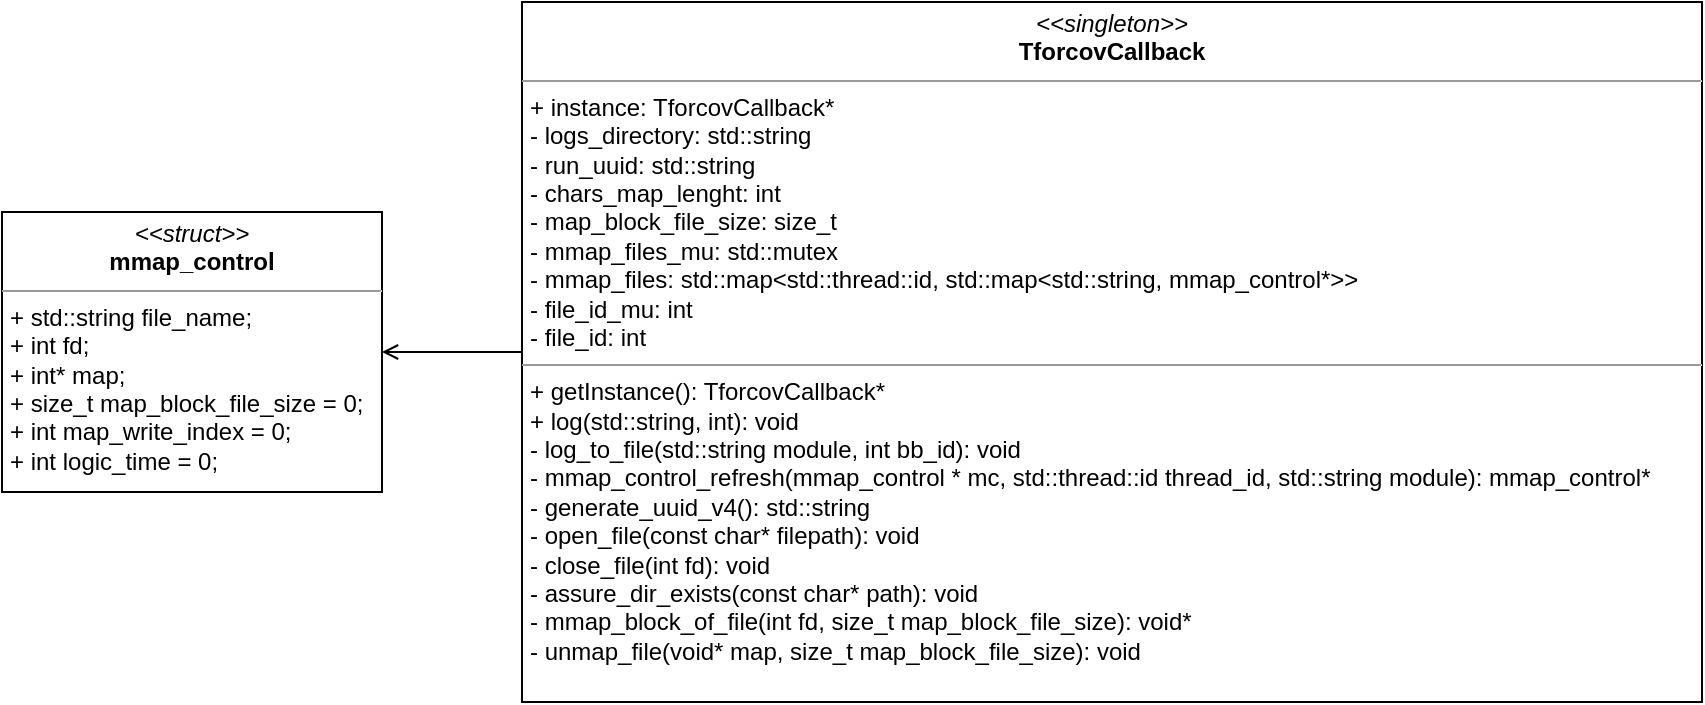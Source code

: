 <mxfile version="17.5.0" type="github">
  <diagram id="C5RBs43oDa-KdzZeNtuy" name="Page-1">
    <mxGraphModel dx="1422" dy="762" grid="1" gridSize="10" guides="1" tooltips="1" connect="1" arrows="1" fold="1" page="1" pageScale="1" pageWidth="827" pageHeight="1169" math="0" shadow="0">
      <root>
        <mxCell id="WIyWlLk6GJQsqaUBKTNV-0" />
        <mxCell id="WIyWlLk6GJQsqaUBKTNV-1" parent="WIyWlLk6GJQsqaUBKTNV-0" />
        <mxCell id="R3JflSPHRJO6VS_2evoO-15" style="edgeStyle=orthogonalEdgeStyle;rounded=0;orthogonalLoop=1;jettySize=auto;html=1;endArrow=open;endFill=0;" edge="1" parent="WIyWlLk6GJQsqaUBKTNV-1" source="R3JflSPHRJO6VS_2evoO-13" target="R3JflSPHRJO6VS_2evoO-14">
          <mxGeometry relative="1" as="geometry" />
        </mxCell>
        <mxCell id="R3JflSPHRJO6VS_2evoO-13" value="&lt;p style=&quot;margin: 0px ; margin-top: 4px ; text-align: center&quot;&gt;&lt;i&gt;&amp;lt;&amp;lt;singleton&amp;gt;&amp;gt;&lt;/i&gt;&lt;br&gt;&lt;b&gt;TforcovCallback&lt;/b&gt;&lt;/p&gt;&lt;hr size=&quot;1&quot;&gt;&lt;p style=&quot;margin: 0px ; margin-left: 4px&quot;&gt;+ instance: TforcovCallback*&lt;br&gt;- logs_directory: std::string&lt;/p&gt;&lt;p style=&quot;margin: 0px ; margin-left: 4px&quot;&gt;- run_uuid: std::string&lt;/p&gt;&lt;p style=&quot;margin: 0px ; margin-left: 4px&quot;&gt;-&amp;nbsp;chars_map_lenght: int&lt;/p&gt;&lt;p style=&quot;margin: 0px ; margin-left: 4px&quot;&gt;-&amp;nbsp;map_block_file_size: size_t&lt;/p&gt;&lt;p style=&quot;margin: 0px ; margin-left: 4px&quot;&gt;- mmap_files_mu: std::mutex&lt;/p&gt;&lt;p style=&quot;margin: 0px ; margin-left: 4px&quot;&gt;-&amp;nbsp;mmap_files:&amp;nbsp;std::map&amp;lt;std::thread::id, std::map&amp;lt;std::string, mmap_control*&amp;gt;&amp;gt;&lt;/p&gt;&lt;p style=&quot;margin: 0px ; margin-left: 4px&quot;&gt;-&amp;nbsp;file_id_mu: int&lt;/p&gt;&lt;p style=&quot;margin: 0px ; margin-left: 4px&quot;&gt;-&amp;nbsp;file_id: int&lt;/p&gt;&lt;hr size=&quot;1&quot;&gt;&lt;p style=&quot;margin: 0px ; margin-left: 4px&quot;&gt;+ getInstance(): TforcovCallback*&lt;/p&gt;&lt;p style=&quot;margin: 0px ; margin-left: 4px&quot;&gt;+&amp;nbsp;&lt;span&gt;log(std::string, int): void&lt;/span&gt;&lt;/p&gt;&lt;p style=&quot;margin: 0px ; margin-left: 4px&quot;&gt;&lt;span&gt;- log_to_file(std::string module, int bb_id): void&lt;/span&gt;&lt;/p&gt;&lt;p style=&quot;margin: 0px ; margin-left: 4px&quot;&gt;-&amp;nbsp;mmap_control_refresh(mmap_control * mc, std::thread::id thread_id, std::string module): mmap_control*&lt;/p&gt;&lt;p style=&quot;margin: 0px ; margin-left: 4px&quot;&gt;&lt;span&gt;- generate_uuid_v4(): std::string&lt;/span&gt;&lt;/p&gt;&lt;p style=&quot;margin: 0px ; margin-left: 4px&quot;&gt;&lt;span&gt;- open_file(const char* filepath): void&lt;/span&gt;&lt;/p&gt;&lt;p style=&quot;margin: 0px ; margin-left: 4px&quot;&gt;&lt;span&gt;- close_file(int fd): void&lt;/span&gt;&lt;/p&gt;&lt;p style=&quot;margin: 0px ; margin-left: 4px&quot;&gt;&lt;span&gt;- assure_dir_exists(const char* path): void&lt;/span&gt;&lt;/p&gt;&lt;p style=&quot;margin: 0px ; margin-left: 4px&quot;&gt;&lt;span&gt;- mmap_block_of_file(int fd, size_t map_block_file_size): void*&lt;/span&gt;&lt;/p&gt;&lt;p style=&quot;margin: 0px ; margin-left: 4px&quot;&gt;&lt;span&gt;- unmap_file(void* map, size_t map_block_file_size): void&lt;/span&gt;&lt;/p&gt;" style="verticalAlign=top;align=left;overflow=fill;fontSize=12;fontFamily=Helvetica;html=1;" vertex="1" parent="WIyWlLk6GJQsqaUBKTNV-1">
          <mxGeometry x="300" y="70" width="590" height="350" as="geometry" />
        </mxCell>
        <mxCell id="R3JflSPHRJO6VS_2evoO-14" value="&lt;p style=&quot;margin: 0px ; margin-top: 4px ; text-align: center&quot;&gt;&lt;i&gt;&amp;lt;&amp;lt;struct&amp;gt;&amp;gt;&lt;/i&gt;&lt;br&gt;&lt;b&gt;mmap_control&lt;/b&gt;&lt;/p&gt;&lt;hr size=&quot;1&quot;&gt;&lt;p style=&quot;margin: 0px ; margin-left: 4px&quot;&gt;+ std::string file_name;&lt;/p&gt;&lt;p style=&quot;margin: 0px ; margin-left: 4px&quot;&gt;+ int fd;&lt;/p&gt;&lt;p style=&quot;margin: 0px ; margin-left: 4px&quot;&gt;+ int* map;&lt;/p&gt;&lt;p style=&quot;margin: 0px ; margin-left: 4px&quot;&gt;+ size_t map_block_file_size = 0;&lt;/p&gt;&lt;p style=&quot;margin: 0px ; margin-left: 4px&quot;&gt;+ int map_write_index = 0;&lt;/p&gt;&lt;p style=&quot;margin: 0px ; margin-left: 4px&quot;&gt;+ int logic_time = 0;&lt;/p&gt;" style="verticalAlign=top;align=left;overflow=fill;fontSize=12;fontFamily=Helvetica;html=1;" vertex="1" parent="WIyWlLk6GJQsqaUBKTNV-1">
          <mxGeometry x="40" y="175" width="190" height="140" as="geometry" />
        </mxCell>
      </root>
    </mxGraphModel>
  </diagram>
</mxfile>
